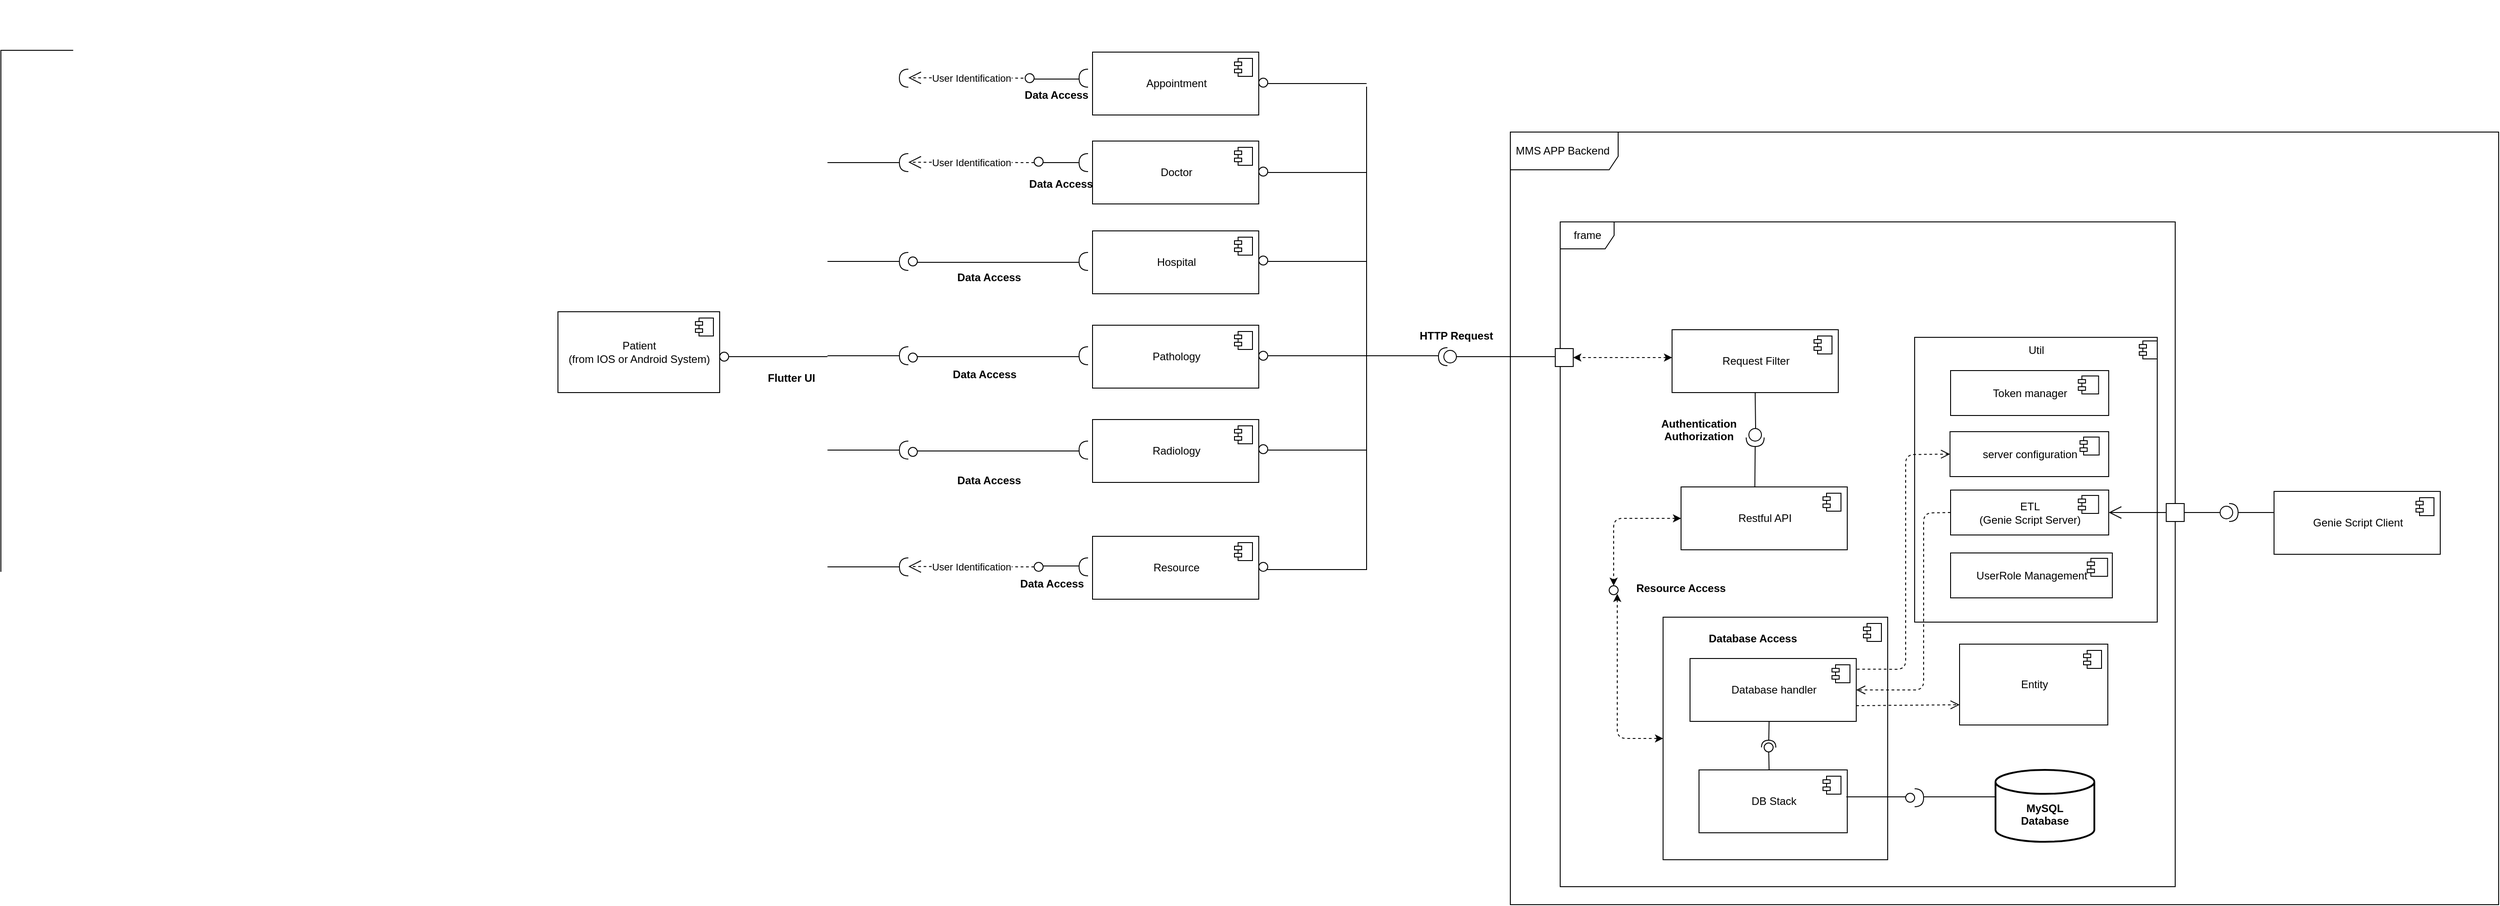<mxfile version="13.7.4" type="github">
  <diagram id="YX7MiERC9K4oWgVZZS3x" name="Page-1">
    <mxGraphModel dx="2034" dy="1668" grid="1" gridSize="10" guides="1" tooltips="1" connect="1" arrows="1" fold="1" page="1" pageScale="1" pageWidth="827" pageHeight="1169" math="0" shadow="0">
      <root>
        <mxCell id="0" />
        <mxCell id="1" parent="0" />
        <mxCell id="awVyyXwQa8BRwQ2f89gQ-1" value="Patient&lt;br&gt;(from IOS or Android System)" style="html=1;dropTarget=0;" parent="1" vertex="1">
          <mxGeometry x="100" y="230" width="180" height="90" as="geometry" />
        </mxCell>
        <mxCell id="awVyyXwQa8BRwQ2f89gQ-2" value="" style="shape=component;jettyWidth=8;jettyHeight=4;" parent="awVyyXwQa8BRwQ2f89gQ-1" vertex="1">
          <mxGeometry x="1" width="20" height="20" relative="1" as="geometry">
            <mxPoint x="-27" y="7" as="offset" />
          </mxGeometry>
        </mxCell>
        <mxCell id="awVyyXwQa8BRwQ2f89gQ-7" value="" style="shape=mxgraph.bpmn.shape;html=1;verticalLabelPosition=bottom;labelBackgroundColor=#ffffff;verticalAlign=top;align=center;perimeter=ellipsePerimeter;outlineConnect=0;outline=standard;symbol=general;" parent="1" vertex="1">
          <mxGeometry x="280" y="275" width="10" height="10" as="geometry" />
        </mxCell>
        <mxCell id="awVyyXwQa8BRwQ2f89gQ-8" value="Flutter UI" style="text;align=center;fontStyle=1;verticalAlign=middle;spacingLeft=3;spacingRight=3;strokeColor=none;rotatable=0;points=[[0,0.5],[1,0.5]];portConstraint=eastwest;" parent="1" vertex="1">
          <mxGeometry x="320" y="290" width="80" height="26" as="geometry" />
        </mxCell>
        <mxCell id="awVyyXwQa8BRwQ2f89gQ-18" value="" style="line;strokeWidth=1;fillColor=none;align=left;verticalAlign=middle;spacingTop=-1;spacingLeft=3;spacingRight=3;rotatable=0;labelPosition=right;points=[];portConstraint=eastwest;" parent="1" vertex="1">
          <mxGeometry x="290" y="276" width="110" height="8" as="geometry" />
        </mxCell>
        <mxCell id="awVyyXwQa8BRwQ2f89gQ-20" value="" style="shape=partialRectangle;whiteSpace=wrap;html=1;bottom=0;right=0;fillColor=none;" parent="1" vertex="1">
          <mxGeometry x="-520" y="-61" width="80" height="580" as="geometry" />
        </mxCell>
        <mxCell id="awVyyXwQa8BRwQ2f89gQ-21" value="" style="shape=requiredInterface;html=1;verticalLabelPosition=bottom;direction=west;" parent="1" vertex="1">
          <mxGeometry x="480" y="-40" width="10" height="20" as="geometry" />
        </mxCell>
        <mxCell id="awVyyXwQa8BRwQ2f89gQ-22" value="User Identification" style="endArrow=open;endSize=12;dashed=1;html=1;" parent="1" edge="1">
          <mxGeometry width="160" relative="1" as="geometry">
            <mxPoint x="630" y="-30" as="sourcePoint" />
            <mxPoint x="490" y="-30.42" as="targetPoint" />
          </mxGeometry>
        </mxCell>
        <mxCell id="awVyyXwQa8BRwQ2f89gQ-23" value="" style="shape=mxgraph.bpmn.shape;html=1;verticalLabelPosition=bottom;labelBackgroundColor=#ffffff;verticalAlign=top;align=center;perimeter=ellipsePerimeter;outlineConnect=0;outline=standard;symbol=general;" parent="1" vertex="1">
          <mxGeometry x="620" y="-35" width="10" height="10" as="geometry" />
        </mxCell>
        <mxCell id="awVyyXwQa8BRwQ2f89gQ-25" value="" style="line;strokeWidth=1;fillColor=none;align=left;verticalAlign=middle;spacingTop=-1;spacingLeft=3;spacingRight=3;rotatable=0;labelPosition=right;points=[];portConstraint=eastwest;" parent="1" vertex="1">
          <mxGeometry x="630" y="-33" width="50" height="8" as="geometry" />
        </mxCell>
        <mxCell id="awVyyXwQa8BRwQ2f89gQ-27" value="" style="line;strokeWidth=1;fillColor=none;align=left;verticalAlign=middle;spacingTop=-1;spacingLeft=3;spacingRight=3;rotatable=0;labelPosition=right;points=[];portConstraint=eastwest;" parent="1" vertex="1">
          <mxGeometry x="400" y="60" width="80" height="8" as="geometry" />
        </mxCell>
        <mxCell id="awVyyXwQa8BRwQ2f89gQ-28" value="" style="shape=requiredInterface;html=1;verticalLabelPosition=bottom;direction=west;" parent="1" vertex="1">
          <mxGeometry x="480" y="54" width="10" height="20" as="geometry" />
        </mxCell>
        <mxCell id="awVyyXwQa8BRwQ2f89gQ-29" value="User Identification" style="endArrow=open;endSize=12;dashed=1;html=1;" parent="1" edge="1">
          <mxGeometry width="160" relative="1" as="geometry">
            <mxPoint x="630" y="64" as="sourcePoint" />
            <mxPoint x="490" y="63.58" as="targetPoint" />
          </mxGeometry>
        </mxCell>
        <mxCell id="awVyyXwQa8BRwQ2f89gQ-30" value="" style="shape=mxgraph.bpmn.shape;html=1;verticalLabelPosition=bottom;labelBackgroundColor=#ffffff;verticalAlign=top;align=center;perimeter=ellipsePerimeter;outlineConnect=0;outline=standard;symbol=general;" parent="1" vertex="1">
          <mxGeometry x="630" y="58" width="10" height="10" as="geometry" />
        </mxCell>
        <mxCell id="awVyyXwQa8BRwQ2f89gQ-31" value="" style="line;strokeWidth=1;fillColor=none;align=left;verticalAlign=middle;spacingTop=-1;spacingLeft=3;spacingRight=3;rotatable=0;labelPosition=right;points=[];portConstraint=eastwest;" parent="1" vertex="1">
          <mxGeometry x="640" y="60" width="40" height="8" as="geometry" />
        </mxCell>
        <mxCell id="awVyyXwQa8BRwQ2f89gQ-32" value="" style="shape=requiredInterface;html=1;verticalLabelPosition=bottom;direction=west;" parent="1" vertex="1">
          <mxGeometry x="680" y="54" width="10" height="20" as="geometry" />
        </mxCell>
        <mxCell id="awVyyXwQa8BRwQ2f89gQ-35" value="" style="shape=requiredInterface;html=1;verticalLabelPosition=bottom;direction=west;" parent="1" vertex="1">
          <mxGeometry x="680" y="-40" width="10" height="20" as="geometry" />
        </mxCell>
        <mxCell id="awVyyXwQa8BRwQ2f89gQ-36" value="Data Access" style="text;align=center;fontStyle=1;verticalAlign=middle;spacingLeft=3;spacingRight=3;strokeColor=none;rotatable=0;points=[[0,0.5],[1,0.5]];portConstraint=eastwest;" parent="1" vertex="1">
          <mxGeometry x="615" y="-25" width="80" height="26" as="geometry" />
        </mxCell>
        <mxCell id="awVyyXwQa8BRwQ2f89gQ-37" value="Data Access" style="text;align=center;fontStyle=1;verticalAlign=middle;spacingLeft=3;spacingRight=3;strokeColor=none;rotatable=0;points=[[0,0.5],[1,0.5]];portConstraint=eastwest;" parent="1" vertex="1">
          <mxGeometry x="620" y="74" width="80" height="26" as="geometry" />
        </mxCell>
        <mxCell id="awVyyXwQa8BRwQ2f89gQ-38" value="Appointment" style="html=1;dropTarget=0;" parent="1" vertex="1">
          <mxGeometry x="695" y="-59" width="185" height="70" as="geometry" />
        </mxCell>
        <mxCell id="awVyyXwQa8BRwQ2f89gQ-39" value="" style="shape=component;jettyWidth=8;jettyHeight=4;" parent="awVyyXwQa8BRwQ2f89gQ-38" vertex="1">
          <mxGeometry x="1" width="20" height="20" relative="1" as="geometry">
            <mxPoint x="-27" y="7" as="offset" />
          </mxGeometry>
        </mxCell>
        <mxCell id="awVyyXwQa8BRwQ2f89gQ-40" value="" style="shape=mxgraph.bpmn.shape;html=1;verticalLabelPosition=bottom;labelBackgroundColor=#ffffff;verticalAlign=top;align=center;perimeter=ellipsePerimeter;outlineConnect=0;outline=standard;symbol=general;" parent="1" vertex="1">
          <mxGeometry x="880" y="-30" width="10" height="10" as="geometry" />
        </mxCell>
        <mxCell id="awVyyXwQa8BRwQ2f89gQ-41" value="" style="line;strokeWidth=1;fillColor=none;align=left;verticalAlign=middle;spacingTop=-1;spacingLeft=3;spacingRight=3;rotatable=0;labelPosition=right;points=[];portConstraint=eastwest;" parent="1" vertex="1">
          <mxGeometry x="890" y="-28" width="110" height="8" as="geometry" />
        </mxCell>
        <mxCell id="awVyyXwQa8BRwQ2f89gQ-43" value="Doctor" style="html=1;dropTarget=0;" parent="1" vertex="1">
          <mxGeometry x="695" y="40" width="185" height="70" as="geometry" />
        </mxCell>
        <mxCell id="awVyyXwQa8BRwQ2f89gQ-44" value="" style="shape=component;jettyWidth=8;jettyHeight=4;" parent="awVyyXwQa8BRwQ2f89gQ-43" vertex="1">
          <mxGeometry x="1" width="20" height="20" relative="1" as="geometry">
            <mxPoint x="-27" y="7" as="offset" />
          </mxGeometry>
        </mxCell>
        <mxCell id="awVyyXwQa8BRwQ2f89gQ-45" value="" style="shape=mxgraph.bpmn.shape;html=1;verticalLabelPosition=bottom;labelBackgroundColor=#ffffff;verticalAlign=top;align=center;perimeter=ellipsePerimeter;outlineConnect=0;outline=standard;symbol=general;" parent="1" vertex="1">
          <mxGeometry x="880" y="69" width="10" height="10" as="geometry" />
        </mxCell>
        <mxCell id="awVyyXwQa8BRwQ2f89gQ-46" value="" style="line;strokeWidth=1;fillColor=none;align=left;verticalAlign=middle;spacingTop=-1;spacingLeft=3;spacingRight=3;rotatable=0;labelPosition=right;points=[];portConstraint=eastwest;" parent="1" vertex="1">
          <mxGeometry x="890" y="71" width="110" height="8" as="geometry" />
        </mxCell>
        <mxCell id="awVyyXwQa8BRwQ2f89gQ-48" value="" style="line;strokeWidth=1;fillColor=none;align=left;verticalAlign=middle;spacingTop=-1;spacingLeft=3;spacingRight=3;rotatable=0;labelPosition=right;points=[];portConstraint=eastwest;" parent="1" vertex="1">
          <mxGeometry x="400" y="170" width="80" height="8" as="geometry" />
        </mxCell>
        <mxCell id="awVyyXwQa8BRwQ2f89gQ-57" value="" style="shape=requiredInterface;html=1;verticalLabelPosition=bottom;direction=west;" parent="1" vertex="1">
          <mxGeometry x="480" y="164" width="10" height="20" as="geometry" />
        </mxCell>
        <mxCell id="awVyyXwQa8BRwQ2f89gQ-58" value="" style="shape=mxgraph.bpmn.shape;html=1;verticalLabelPosition=bottom;labelBackgroundColor=#ffffff;verticalAlign=top;align=center;perimeter=ellipsePerimeter;outlineConnect=0;outline=standard;symbol=general;" parent="1" vertex="1">
          <mxGeometry x="490" y="169" width="10" height="10" as="geometry" />
        </mxCell>
        <mxCell id="awVyyXwQa8BRwQ2f89gQ-59" value="" style="line;strokeWidth=1;fillColor=none;align=left;verticalAlign=middle;spacingTop=-1;spacingLeft=3;spacingRight=3;rotatable=0;labelPosition=right;points=[];portConstraint=eastwest;" parent="1" vertex="1">
          <mxGeometry x="500" y="171" width="180" height="8" as="geometry" />
        </mxCell>
        <mxCell id="awVyyXwQa8BRwQ2f89gQ-62" value="" style="shape=requiredInterface;html=1;verticalLabelPosition=bottom;direction=west;" parent="1" vertex="1">
          <mxGeometry x="680" y="164" width="10" height="20" as="geometry" />
        </mxCell>
        <mxCell id="awVyyXwQa8BRwQ2f89gQ-63" value="Data Access" style="text;align=center;fontStyle=1;verticalAlign=middle;spacingLeft=3;spacingRight=3;strokeColor=none;rotatable=0;points=[[0,0.5],[1,0.5]];portConstraint=eastwest;" parent="1" vertex="1">
          <mxGeometry x="540" y="178" width="80" height="26" as="geometry" />
        </mxCell>
        <mxCell id="awVyyXwQa8BRwQ2f89gQ-77" value="Hospital" style="html=1;dropTarget=0;" parent="1" vertex="1">
          <mxGeometry x="695" y="140" width="185" height="70" as="geometry" />
        </mxCell>
        <mxCell id="awVyyXwQa8BRwQ2f89gQ-78" value="" style="shape=component;jettyWidth=8;jettyHeight=4;" parent="awVyyXwQa8BRwQ2f89gQ-77" vertex="1">
          <mxGeometry x="1" width="20" height="20" relative="1" as="geometry">
            <mxPoint x="-27" y="7" as="offset" />
          </mxGeometry>
        </mxCell>
        <mxCell id="awVyyXwQa8BRwQ2f89gQ-80" value="" style="shape=mxgraph.bpmn.shape;html=1;verticalLabelPosition=bottom;labelBackgroundColor=#ffffff;verticalAlign=top;align=center;perimeter=ellipsePerimeter;outlineConnect=0;outline=standard;symbol=general;" parent="1" vertex="1">
          <mxGeometry x="880" y="168" width="10" height="10" as="geometry" />
        </mxCell>
        <mxCell id="awVyyXwQa8BRwQ2f89gQ-81" value="" style="line;strokeWidth=1;fillColor=none;align=left;verticalAlign=middle;spacingTop=-1;spacingLeft=3;spacingRight=3;rotatable=0;labelPosition=right;points=[];portConstraint=eastwest;" parent="1" vertex="1">
          <mxGeometry x="890" y="170" width="110" height="8" as="geometry" />
        </mxCell>
        <mxCell id="awVyyXwQa8BRwQ2f89gQ-82" value="" style="line;strokeWidth=1;fillColor=none;align=left;verticalAlign=middle;spacingTop=-1;spacingLeft=3;spacingRight=3;rotatable=0;labelPosition=right;points=[];portConstraint=eastwest;" parent="1" vertex="1">
          <mxGeometry x="400" y="275" width="80" height="8" as="geometry" />
        </mxCell>
        <mxCell id="awVyyXwQa8BRwQ2f89gQ-83" value="" style="shape=requiredInterface;html=1;verticalLabelPosition=bottom;direction=west;" parent="1" vertex="1">
          <mxGeometry x="480" y="269" width="10" height="20" as="geometry" />
        </mxCell>
        <mxCell id="awVyyXwQa8BRwQ2f89gQ-84" value="" style="line;strokeWidth=1;fillColor=none;align=left;verticalAlign=middle;spacingTop=-1;spacingLeft=3;spacingRight=3;rotatable=0;labelPosition=right;points=[];portConstraint=eastwest;" parent="1" vertex="1">
          <mxGeometry x="500" y="276" width="180" height="8" as="geometry" />
        </mxCell>
        <mxCell id="awVyyXwQa8BRwQ2f89gQ-85" value="" style="shape=requiredInterface;html=1;verticalLabelPosition=bottom;direction=west;" parent="1" vertex="1">
          <mxGeometry x="680" y="269" width="10" height="20" as="geometry" />
        </mxCell>
        <mxCell id="awVyyXwQa8BRwQ2f89gQ-86" value="Pathology" style="html=1;dropTarget=0;" parent="1" vertex="1">
          <mxGeometry x="695" y="245" width="185" height="70" as="geometry" />
        </mxCell>
        <mxCell id="awVyyXwQa8BRwQ2f89gQ-87" value="" style="shape=component;jettyWidth=8;jettyHeight=4;" parent="awVyyXwQa8BRwQ2f89gQ-86" vertex="1">
          <mxGeometry x="1" width="20" height="20" relative="1" as="geometry">
            <mxPoint x="-27" y="7" as="offset" />
          </mxGeometry>
        </mxCell>
        <mxCell id="awVyyXwQa8BRwQ2f89gQ-88" value="" style="line;strokeWidth=1;fillColor=none;align=left;verticalAlign=middle;spacingTop=-1;spacingLeft=3;spacingRight=3;rotatable=0;labelPosition=right;points=[];portConstraint=eastwest;" parent="1" vertex="1">
          <mxGeometry x="890" y="275" width="110" height="8" as="geometry" />
        </mxCell>
        <mxCell id="awVyyXwQa8BRwQ2f89gQ-89" value="" style="line;strokeWidth=1;fillColor=none;align=left;verticalAlign=middle;spacingTop=-1;spacingLeft=3;spacingRight=3;rotatable=0;labelPosition=right;points=[];portConstraint=eastwest;" parent="1" vertex="1">
          <mxGeometry x="400" y="380" width="80" height="8" as="geometry" />
        </mxCell>
        <mxCell id="awVyyXwQa8BRwQ2f89gQ-90" value="" style="shape=requiredInterface;html=1;verticalLabelPosition=bottom;direction=west;" parent="1" vertex="1">
          <mxGeometry x="480" y="374" width="10" height="20" as="geometry" />
        </mxCell>
        <mxCell id="awVyyXwQa8BRwQ2f89gQ-91" value="" style="line;strokeWidth=1;fillColor=none;align=left;verticalAlign=middle;spacingTop=-1;spacingLeft=3;spacingRight=3;rotatable=0;labelPosition=right;points=[];portConstraint=eastwest;" parent="1" vertex="1">
          <mxGeometry x="500" y="381" width="180" height="8" as="geometry" />
        </mxCell>
        <mxCell id="awVyyXwQa8BRwQ2f89gQ-92" value="" style="shape=requiredInterface;html=1;verticalLabelPosition=bottom;direction=west;" parent="1" vertex="1">
          <mxGeometry x="680" y="374" width="10" height="20" as="geometry" />
        </mxCell>
        <mxCell id="awVyyXwQa8BRwQ2f89gQ-93" value="Radiology" style="html=1;dropTarget=0;" parent="1" vertex="1">
          <mxGeometry x="695" y="350" width="185" height="70" as="geometry" />
        </mxCell>
        <mxCell id="awVyyXwQa8BRwQ2f89gQ-94" value="" style="shape=component;jettyWidth=8;jettyHeight=4;" parent="awVyyXwQa8BRwQ2f89gQ-93" vertex="1">
          <mxGeometry x="1" width="20" height="20" relative="1" as="geometry">
            <mxPoint x="-27" y="7" as="offset" />
          </mxGeometry>
        </mxCell>
        <mxCell id="awVyyXwQa8BRwQ2f89gQ-95" value="" style="line;strokeWidth=1;fillColor=none;align=left;verticalAlign=middle;spacingTop=-1;spacingLeft=3;spacingRight=3;rotatable=0;labelPosition=right;points=[];portConstraint=eastwest;" parent="1" vertex="1">
          <mxGeometry x="890" y="380" width="110" height="8" as="geometry" />
        </mxCell>
        <mxCell id="awVyyXwQa8BRwQ2f89gQ-96" value="" style="line;strokeWidth=1;fillColor=none;align=left;verticalAlign=middle;spacingTop=-1;spacingLeft=3;spacingRight=3;rotatable=0;labelPosition=right;points=[];portConstraint=eastwest;" parent="1" vertex="1">
          <mxGeometry x="400" y="510" width="80" height="8" as="geometry" />
        </mxCell>
        <mxCell id="awVyyXwQa8BRwQ2f89gQ-97" value="" style="shape=requiredInterface;html=1;verticalLabelPosition=bottom;direction=west;" parent="1" vertex="1">
          <mxGeometry x="480" y="504" width="10" height="20" as="geometry" />
        </mxCell>
        <mxCell id="awVyyXwQa8BRwQ2f89gQ-99" value="" style="shape=requiredInterface;html=1;verticalLabelPosition=bottom;direction=west;" parent="1" vertex="1">
          <mxGeometry x="680" y="504" width="10" height="20" as="geometry" />
        </mxCell>
        <mxCell id="awVyyXwQa8BRwQ2f89gQ-100" value="Resource" style="html=1;dropTarget=0;" parent="1" vertex="1">
          <mxGeometry x="695" y="480" width="185" height="70" as="geometry" />
        </mxCell>
        <mxCell id="awVyyXwQa8BRwQ2f89gQ-101" value="" style="shape=component;jettyWidth=8;jettyHeight=4;" parent="awVyyXwQa8BRwQ2f89gQ-100" vertex="1">
          <mxGeometry x="1" width="20" height="20" relative="1" as="geometry">
            <mxPoint x="-27" y="7" as="offset" />
          </mxGeometry>
        </mxCell>
        <mxCell id="awVyyXwQa8BRwQ2f89gQ-103" value="" style="shape=mxgraph.bpmn.shape;html=1;verticalLabelPosition=bottom;labelBackgroundColor=#ffffff;verticalAlign=top;align=center;perimeter=ellipsePerimeter;outlineConnect=0;outline=standard;symbol=general;" parent="1" vertex="1">
          <mxGeometry x="490" y="276" width="10" height="10" as="geometry" />
        </mxCell>
        <mxCell id="awVyyXwQa8BRwQ2f89gQ-104" value="" style="shape=mxgraph.bpmn.shape;html=1;verticalLabelPosition=bottom;labelBackgroundColor=#ffffff;verticalAlign=top;align=center;perimeter=ellipsePerimeter;outlineConnect=0;outline=standard;symbol=general;" parent="1" vertex="1">
          <mxGeometry x="490" y="381" width="10" height="10" as="geometry" />
        </mxCell>
        <mxCell id="awVyyXwQa8BRwQ2f89gQ-106" value="" style="shape=mxgraph.bpmn.shape;html=1;verticalLabelPosition=bottom;labelBackgroundColor=#ffffff;verticalAlign=top;align=center;perimeter=ellipsePerimeter;outlineConnect=0;outline=standard;symbol=general;" parent="1" vertex="1">
          <mxGeometry x="880" y="274" width="10" height="10" as="geometry" />
        </mxCell>
        <mxCell id="awVyyXwQa8BRwQ2f89gQ-107" value="" style="shape=mxgraph.bpmn.shape;html=1;verticalLabelPosition=bottom;labelBackgroundColor=#ffffff;verticalAlign=top;align=center;perimeter=ellipsePerimeter;outlineConnect=0;outline=standard;symbol=general;" parent="1" vertex="1">
          <mxGeometry x="880" y="378" width="10" height="10" as="geometry" />
        </mxCell>
        <mxCell id="awVyyXwQa8BRwQ2f89gQ-108" value="" style="shape=mxgraph.bpmn.shape;html=1;verticalLabelPosition=bottom;labelBackgroundColor=#ffffff;verticalAlign=top;align=center;perimeter=ellipsePerimeter;outlineConnect=0;outline=standard;symbol=general;" parent="1" vertex="1">
          <mxGeometry x="880" y="509" width="10" height="10" as="geometry" />
        </mxCell>
        <mxCell id="awVyyXwQa8BRwQ2f89gQ-109" value="Data Access" style="text;align=center;fontStyle=1;verticalAlign=middle;spacingLeft=3;spacingRight=3;strokeColor=none;rotatable=0;points=[[0,0.5],[1,0.5]];portConstraint=eastwest;" parent="1" vertex="1">
          <mxGeometry x="535" y="286" width="80" height="26" as="geometry" />
        </mxCell>
        <mxCell id="awVyyXwQa8BRwQ2f89gQ-110" value="Data Access" style="text;align=center;fontStyle=1;verticalAlign=middle;spacingLeft=3;spacingRight=3;strokeColor=none;rotatable=0;points=[[0,0.5],[1,0.5]];portConstraint=eastwest;" parent="1" vertex="1">
          <mxGeometry x="610" y="519" width="80" height="26" as="geometry" />
        </mxCell>
        <mxCell id="awVyyXwQa8BRwQ2f89gQ-111" value="User Identification" style="endArrow=open;endSize=12;dashed=1;html=1;" parent="1" edge="1">
          <mxGeometry width="160" relative="1" as="geometry">
            <mxPoint x="630" y="514" as="sourcePoint" />
            <mxPoint x="490" y="513.58" as="targetPoint" />
          </mxGeometry>
        </mxCell>
        <mxCell id="awVyyXwQa8BRwQ2f89gQ-113" value="" style="shape=mxgraph.bpmn.shape;html=1;verticalLabelPosition=bottom;labelBackgroundColor=#ffffff;verticalAlign=top;align=center;perimeter=ellipsePerimeter;outlineConnect=0;outline=standard;symbol=general;" parent="1" vertex="1">
          <mxGeometry x="630" y="509" width="10" height="10" as="geometry" />
        </mxCell>
        <mxCell id="awVyyXwQa8BRwQ2f89gQ-114" value="" style="line;strokeWidth=1;fillColor=none;align=left;verticalAlign=middle;spacingTop=-1;spacingLeft=3;spacingRight=3;rotatable=0;labelPosition=right;points=[];portConstraint=eastwest;" parent="1" vertex="1">
          <mxGeometry x="640" y="509" width="40" height="8" as="geometry" />
        </mxCell>
        <mxCell id="awVyyXwQa8BRwQ2f89gQ-115" value="Data Access" style="text;align=center;fontStyle=1;verticalAlign=middle;spacingLeft=3;spacingRight=3;strokeColor=none;rotatable=0;points=[[0,0.5],[1,0.5]];portConstraint=eastwest;" parent="1" vertex="1">
          <mxGeometry x="540" y="404" width="80" height="26" as="geometry" />
        </mxCell>
        <mxCell id="zDUjGU8kxJ36aE2jAdG1-7" value="" style="shape=partialRectangle;whiteSpace=wrap;html=1;bottom=0;right=0;fillColor=none;direction=west;" vertex="1" parent="1">
          <mxGeometry x="890" y="-20" width="110" height="537" as="geometry" />
        </mxCell>
        <mxCell id="zDUjGU8kxJ36aE2jAdG1-26" value="" style="line;strokeWidth=1;fillColor=none;align=left;verticalAlign=middle;spacingTop=-1;spacingLeft=3;spacingRight=3;rotatable=0;labelPosition=right;points=[];portConstraint=eastwest;" vertex="1" parent="1">
          <mxGeometry x="1000" y="275" width="80" height="8" as="geometry" />
        </mxCell>
        <mxCell id="zDUjGU8kxJ36aE2jAdG1-28" value="" style="line;strokeWidth=1;fillColor=none;align=left;verticalAlign=middle;spacingTop=-1;spacingLeft=3;spacingRight=3;rotatable=0;labelPosition=right;points=[];portConstraint=eastwest;" vertex="1" parent="1">
          <mxGeometry x="1100" y="276" width="60" height="8" as="geometry" />
        </mxCell>
        <mxCell id="zDUjGU8kxJ36aE2jAdG1-29" value="HTTP Request" style="text;align=center;fontStyle=1;verticalAlign=middle;spacingLeft=3;spacingRight=3;strokeColor=none;rotatable=0;points=[[0,0.5],[1,0.5]];portConstraint=eastwest;" vertex="1" parent="1">
          <mxGeometry x="1060" y="243" width="80" height="26" as="geometry" />
        </mxCell>
        <mxCell id="zDUjGU8kxJ36aE2jAdG1-30" value="MMS APP Backend&amp;nbsp;" style="shape=umlFrame;whiteSpace=wrap;html=1;width=120;height=42;swimlaneFillColor=none;" vertex="1" parent="1">
          <mxGeometry x="1160" y="30" width="1100" height="860" as="geometry" />
        </mxCell>
        <mxCell id="zDUjGU8kxJ36aE2jAdG1-31" value="frame" style="shape=umlFrame;whiteSpace=wrap;html=1;" vertex="1" parent="1">
          <mxGeometry x="1215.5" y="130" width="684.5" height="740" as="geometry" />
        </mxCell>
        <mxCell id="zDUjGU8kxJ36aE2jAdG1-32" value="" style="line;strokeWidth=1;fillColor=none;align=left;verticalAlign=middle;spacingTop=-1;spacingLeft=3;spacingRight=3;rotatable=0;labelPosition=right;points=[];portConstraint=eastwest;" vertex="1" parent="1">
          <mxGeometry x="1160" y="276" width="70" height="8" as="geometry" />
        </mxCell>
        <mxCell id="zDUjGU8kxJ36aE2jAdG1-33" value="" style="html=1;" vertex="1" parent="1">
          <mxGeometry x="1210" y="271" width="20" height="20" as="geometry" />
        </mxCell>
        <mxCell id="zDUjGU8kxJ36aE2jAdG1-38" value="" style="shape=providedRequiredInterface;html=1;verticalLabelPosition=bottom;direction=west;" vertex="1" parent="1">
          <mxGeometry x="1080" y="270" width="20" height="20" as="geometry" />
        </mxCell>
        <mxCell id="zDUjGU8kxJ36aE2jAdG1-40" value="" style="html=1;dropTarget=0;" vertex="1" parent="1">
          <mxGeometry x="1330" y="570" width="250" height="270" as="geometry" />
        </mxCell>
        <mxCell id="zDUjGU8kxJ36aE2jAdG1-41" value="" style="shape=component;jettyWidth=8;jettyHeight=4;" vertex="1" parent="zDUjGU8kxJ36aE2jAdG1-40">
          <mxGeometry x="1" width="20" height="20" relative="1" as="geometry">
            <mxPoint x="-27" y="7" as="offset" />
          </mxGeometry>
        </mxCell>
        <mxCell id="zDUjGU8kxJ36aE2jAdG1-82" value="" style="endArrow=none;html=1;entryX=0.5;entryY=1;entryDx=0;entryDy=0;" edge="1" parent="1" target="zDUjGU8kxJ36aE2jAdG1-92">
          <mxGeometry width="50" height="50" relative="1" as="geometry">
            <mxPoint x="1433" y="360" as="sourcePoint" />
            <mxPoint x="1432.5" y="326" as="targetPoint" />
          </mxGeometry>
        </mxCell>
        <mxCell id="zDUjGU8kxJ36aE2jAdG1-83" value="" style="shape=providedRequiredInterface;html=1;verticalLabelPosition=bottom;direction=south;" vertex="1" parent="1">
          <mxGeometry x="1422.5" y="360" width="20" height="20" as="geometry" />
        </mxCell>
        <mxCell id="zDUjGU8kxJ36aE2jAdG1-86" value="Authentication&#xa;Authorization" style="text;align=center;fontStyle=1;verticalAlign=middle;spacingLeft=3;spacingRight=3;strokeColor=none;rotatable=0;points=[[0,0.5],[1,0.5]];portConstraint=eastwest;" vertex="1" parent="1">
          <mxGeometry x="1330" y="348" width="80" height="26" as="geometry" />
        </mxCell>
        <mxCell id="zDUjGU8kxJ36aE2jAdG1-90" value="" style="endArrow=classic;startArrow=classic;html=1;dashed=1;entryX=1;entryY=0.5;entryDx=0;entryDy=0;" edge="1" parent="1" target="zDUjGU8kxJ36aE2jAdG1-33">
          <mxGeometry width="50" height="50" relative="1" as="geometry">
            <mxPoint x="1340" y="281" as="sourcePoint" />
            <mxPoint x="1320" y="320" as="targetPoint" />
          </mxGeometry>
        </mxCell>
        <mxCell id="zDUjGU8kxJ36aE2jAdG1-92" value="Request Filter" style="html=1;dropTarget=0;" vertex="1" parent="1">
          <mxGeometry x="1340" y="250" width="185" height="70" as="geometry" />
        </mxCell>
        <mxCell id="zDUjGU8kxJ36aE2jAdG1-93" value="" style="shape=component;jettyWidth=8;jettyHeight=4;" vertex="1" parent="zDUjGU8kxJ36aE2jAdG1-92">
          <mxGeometry x="1" width="20" height="20" relative="1" as="geometry">
            <mxPoint x="-27" y="7" as="offset" />
          </mxGeometry>
        </mxCell>
        <mxCell id="zDUjGU8kxJ36aE2jAdG1-95" value="Restful API" style="html=1;dropTarget=0;" vertex="1" parent="1">
          <mxGeometry x="1350" y="425" width="185" height="70" as="geometry" />
        </mxCell>
        <mxCell id="zDUjGU8kxJ36aE2jAdG1-96" value="" style="shape=component;jettyWidth=8;jettyHeight=4;" vertex="1" parent="zDUjGU8kxJ36aE2jAdG1-95">
          <mxGeometry x="1" width="20" height="20" relative="1" as="geometry">
            <mxPoint x="-27" y="7" as="offset" />
          </mxGeometry>
        </mxCell>
        <mxCell id="zDUjGU8kxJ36aE2jAdG1-97" value="" style="endArrow=none;html=1;entryX=1;entryY=0.5;entryDx=0;entryDy=0;entryPerimeter=0;exitX=0.444;exitY=0.006;exitDx=0;exitDy=0;exitPerimeter=0;" edge="1" parent="1" source="zDUjGU8kxJ36aE2jAdG1-95" target="zDUjGU8kxJ36aE2jAdG1-83">
          <mxGeometry width="50" height="50" relative="1" as="geometry">
            <mxPoint x="1433" y="430" as="sourcePoint" />
            <mxPoint x="1442.5" y="330" as="targetPoint" />
          </mxGeometry>
        </mxCell>
        <mxCell id="zDUjGU8kxJ36aE2jAdG1-98" value="Database Access" style="text;align=center;fontStyle=1;verticalAlign=middle;spacingLeft=3;spacingRight=3;strokeColor=none;rotatable=0;points=[[0,0.5],[1,0.5]];portConstraint=eastwest;" vertex="1" parent="1">
          <mxGeometry x="1390" y="580" width="80" height="26" as="geometry" />
        </mxCell>
        <mxCell id="zDUjGU8kxJ36aE2jAdG1-99" value="DB Stack" style="html=1;dropTarget=0;" vertex="1" parent="1">
          <mxGeometry x="1370" y="740" width="165" height="70" as="geometry" />
        </mxCell>
        <mxCell id="zDUjGU8kxJ36aE2jAdG1-100" value="" style="shape=component;jettyWidth=8;jettyHeight=4;" vertex="1" parent="zDUjGU8kxJ36aE2jAdG1-99">
          <mxGeometry x="1" width="20" height="20" relative="1" as="geometry">
            <mxPoint x="-27" y="7" as="offset" />
          </mxGeometry>
        </mxCell>
        <mxCell id="zDUjGU8kxJ36aE2jAdG1-106" value="Database handler" style="html=1;dropTarget=0;" vertex="1" parent="1">
          <mxGeometry x="1360" y="616" width="185" height="70" as="geometry" />
        </mxCell>
        <mxCell id="zDUjGU8kxJ36aE2jAdG1-107" value="" style="shape=component;jettyWidth=8;jettyHeight=4;" vertex="1" parent="zDUjGU8kxJ36aE2jAdG1-106">
          <mxGeometry x="1" width="20" height="20" relative="1" as="geometry">
            <mxPoint x="-27" y="7" as="offset" />
          </mxGeometry>
        </mxCell>
        <mxCell id="zDUjGU8kxJ36aE2jAdG1-149" value="" style="group" vertex="1" connectable="0" parent="1">
          <mxGeometry x="1610" y="258.5" width="280" height="317" as="geometry" />
        </mxCell>
        <mxCell id="zDUjGU8kxJ36aE2jAdG1-150" value="" style="group" vertex="1" connectable="0" parent="zDUjGU8kxJ36aE2jAdG1-149">
          <mxGeometry width="280" height="317" as="geometry" />
        </mxCell>
        <mxCell id="zDUjGU8kxJ36aE2jAdG1-151" value="" style="group" vertex="1" connectable="0" parent="zDUjGU8kxJ36aE2jAdG1-150">
          <mxGeometry width="280" height="317" as="geometry" />
        </mxCell>
        <mxCell id="zDUjGU8kxJ36aE2jAdG1-152" value="Util" style="html=1;strokeColor=#000000;strokeWidth=1;verticalAlign=top;" vertex="1" parent="zDUjGU8kxJ36aE2jAdG1-151">
          <mxGeometry width="270" height="317" as="geometry" />
        </mxCell>
        <mxCell id="zDUjGU8kxJ36aE2jAdG1-153" value="" style="shape=component;jettyWidth=8;jettyHeight=4;" vertex="1" parent="zDUjGU8kxJ36aE2jAdG1-151">
          <mxGeometry x="250" y="4" width="20" height="20" as="geometry" />
        </mxCell>
        <mxCell id="zDUjGU8kxJ36aE2jAdG1-154" value="" style="group" vertex="1" connectable="0" parent="zDUjGU8kxJ36aE2jAdG1-151">
          <mxGeometry x="40" y="170" width="176" height="50" as="geometry" />
        </mxCell>
        <mxCell id="zDUjGU8kxJ36aE2jAdG1-155" value="ETL&lt;br&gt;(Genie Script Server)" style="html=1;strokeColor=#000000;strokeWidth=1;" vertex="1" parent="zDUjGU8kxJ36aE2jAdG1-154">
          <mxGeometry width="176" height="50" as="geometry" />
        </mxCell>
        <mxCell id="zDUjGU8kxJ36aE2jAdG1-156" value="" style="shape=component;jettyWidth=8;jettyHeight=4;" vertex="1" parent="zDUjGU8kxJ36aE2jAdG1-154">
          <mxGeometry x="142.154" y="6" width="22.564" height="20" as="geometry" />
        </mxCell>
        <mxCell id="zDUjGU8kxJ36aE2jAdG1-157" value="" style="group" vertex="1" connectable="0" parent="zDUjGU8kxJ36aE2jAdG1-150">
          <mxGeometry x="40" y="37" width="176" height="50" as="geometry" />
        </mxCell>
        <mxCell id="zDUjGU8kxJ36aE2jAdG1-158" value="Token manager" style="html=1;strokeColor=#000000;strokeWidth=1;" vertex="1" parent="zDUjGU8kxJ36aE2jAdG1-157">
          <mxGeometry width="176" height="50" as="geometry" />
        </mxCell>
        <mxCell id="zDUjGU8kxJ36aE2jAdG1-159" value="" style="shape=component;jettyWidth=8;jettyHeight=4;" vertex="1" parent="zDUjGU8kxJ36aE2jAdG1-157">
          <mxGeometry x="142.154" y="6" width="22.564" height="20" as="geometry" />
        </mxCell>
        <mxCell id="zDUjGU8kxJ36aE2jAdG1-160" value="" style="group" vertex="1" connectable="0" parent="zDUjGU8kxJ36aE2jAdG1-150">
          <mxGeometry x="50" y="105" width="166" height="50" as="geometry" />
        </mxCell>
        <mxCell id="zDUjGU8kxJ36aE2jAdG1-161" value="server configuration" style="html=1;strokeColor=#000000;strokeWidth=1;" vertex="1" parent="zDUjGU8kxJ36aE2jAdG1-160">
          <mxGeometry x="-10.641" width="176.641" height="50" as="geometry" />
        </mxCell>
        <mxCell id="zDUjGU8kxJ36aE2jAdG1-162" value="" style="shape=component;jettyWidth=8;jettyHeight=4;" vertex="1" parent="zDUjGU8kxJ36aE2jAdG1-160">
          <mxGeometry x="134.077" y="6" width="21.282" height="20" as="geometry" />
        </mxCell>
        <mxCell id="zDUjGU8kxJ36aE2jAdG1-163" value="" style="group" vertex="1" connectable="0" parent="zDUjGU8kxJ36aE2jAdG1-150">
          <mxGeometry x="40" y="240" width="176" height="50" as="geometry" />
        </mxCell>
        <mxCell id="zDUjGU8kxJ36aE2jAdG1-164" value="UserRole Management" style="html=1;strokeColor=#000000;strokeWidth=1;" vertex="1" parent="zDUjGU8kxJ36aE2jAdG1-163">
          <mxGeometry width="180" height="50" as="geometry" />
        </mxCell>
        <mxCell id="zDUjGU8kxJ36aE2jAdG1-165" value="" style="shape=component;jettyWidth=8;jettyHeight=4;" vertex="1" parent="zDUjGU8kxJ36aE2jAdG1-163">
          <mxGeometry x="152.154" y="6" width="22.564" height="20" as="geometry" />
        </mxCell>
        <mxCell id="zDUjGU8kxJ36aE2jAdG1-166" value="Entity" style="html=1;dropTarget=0;" vertex="1" parent="1">
          <mxGeometry x="1660" y="600" width="165" height="90" as="geometry" />
        </mxCell>
        <mxCell id="zDUjGU8kxJ36aE2jAdG1-167" value="" style="shape=component;jettyWidth=8;jettyHeight=4;" vertex="1" parent="zDUjGU8kxJ36aE2jAdG1-166">
          <mxGeometry x="1" width="20" height="20" relative="1" as="geometry">
            <mxPoint x="-27" y="7" as="offset" />
          </mxGeometry>
        </mxCell>
        <mxCell id="zDUjGU8kxJ36aE2jAdG1-169" value="" style="strokeWidth=2;html=1;shape=mxgraph.flowchart.database;whiteSpace=wrap;gradientColor=none;" vertex="1" parent="1">
          <mxGeometry x="1700" y="740" width="110" height="80" as="geometry" />
        </mxCell>
        <mxCell id="zDUjGU8kxJ36aE2jAdG1-174" value="MySQL&#xa;Database" style="text;align=center;fontStyle=1;verticalAlign=middle;spacingLeft=3;spacingRight=3;strokeColor=none;rotatable=0;points=[[0,0.5],[1,0.5]];portConstraint=eastwest;gradientColor=none;" vertex="1" parent="1">
          <mxGeometry x="1715" y="776" width="80" height="26" as="geometry" />
        </mxCell>
        <mxCell id="zDUjGU8kxJ36aE2jAdG1-177" value="" style="ellipse;whiteSpace=wrap;html=1;fontFamily=Helvetica;fontSize=12;fontColor=#000000;align=center;strokeColor=#000000;fillColor=#ffffff;points=[];aspect=fixed;resizable=0;" vertex="1" parent="1">
          <mxGeometry x="1600" y="766" width="10" height="10" as="geometry" />
        </mxCell>
        <mxCell id="zDUjGU8kxJ36aE2jAdG1-179" value="" style="line;strokeWidth=1;fillColor=none;align=left;verticalAlign=middle;spacingTop=-1;spacingLeft=3;spacingRight=3;rotatable=0;labelPosition=right;points=[];portConstraint=eastwest;" vertex="1" parent="1">
          <mxGeometry x="1534" y="766" width="66" height="8" as="geometry" />
        </mxCell>
        <mxCell id="zDUjGU8kxJ36aE2jAdG1-180" value="" style="shape=requiredInterface;html=1;verticalLabelPosition=bottom;gradientColor=none;" vertex="1" parent="1">
          <mxGeometry x="1610" y="761" width="10" height="20" as="geometry" />
        </mxCell>
        <mxCell id="zDUjGU8kxJ36aE2jAdG1-182" value="" style="line;strokeWidth=1;fillColor=none;align=left;verticalAlign=middle;spacingTop=-1;spacingLeft=3;spacingRight=3;rotatable=0;labelPosition=right;points=[];portConstraint=eastwest;" vertex="1" parent="1">
          <mxGeometry x="1620" y="766" width="80" height="8" as="geometry" />
        </mxCell>
        <mxCell id="zDUjGU8kxJ36aE2jAdG1-183" value="&lt;br&gt;&lt;br&gt;" style="html=1;verticalAlign=bottom;endArrow=open;dashed=1;endSize=8;entryX=0;entryY=0.75;entryDx=0;entryDy=0;exitX=1;exitY=0.75;exitDx=0;exitDy=0;" edge="1" parent="1" source="zDUjGU8kxJ36aE2jAdG1-106" target="zDUjGU8kxJ36aE2jAdG1-166">
          <mxGeometry x="1" y="-381" relative="1" as="geometry">
            <mxPoint x="1510" y="630" as="sourcePoint" />
            <mxPoint x="1430" y="630" as="targetPoint" />
            <mxPoint x="377" y="-358" as="offset" />
          </mxGeometry>
        </mxCell>
        <mxCell id="zDUjGU8kxJ36aE2jAdG1-185" value="&lt;br&gt;&lt;br&gt;" style="html=1;verticalAlign=bottom;endArrow=open;dashed=1;endSize=8;entryX=1;entryY=0.5;entryDx=0;entryDy=0;exitX=0;exitY=0.5;exitDx=0;exitDy=0;" edge="1" parent="1" source="zDUjGU8kxJ36aE2jAdG1-155" target="zDUjGU8kxJ36aE2jAdG1-106">
          <mxGeometry x="1" y="-381" relative="1" as="geometry">
            <mxPoint x="1555" y="678.5" as="sourcePoint" />
            <mxPoint x="1670" y="677.5" as="targetPoint" />
            <mxPoint x="377" y="-358" as="offset" />
            <Array as="points">
              <mxPoint x="1620" y="454" />
              <mxPoint x="1620" y="651" />
            </Array>
          </mxGeometry>
        </mxCell>
        <mxCell id="zDUjGU8kxJ36aE2jAdG1-186" value="&lt;br&gt;&lt;br&gt;" style="html=1;verticalAlign=bottom;endArrow=open;dashed=1;endSize=8;exitX=1.004;exitY=0.169;exitDx=0;exitDy=0;entryX=0;entryY=0.5;entryDx=0;entryDy=0;exitPerimeter=0;" edge="1" parent="1" source="zDUjGU8kxJ36aE2jAdG1-106" target="zDUjGU8kxJ36aE2jAdG1-161">
          <mxGeometry x="1" y="-381" relative="1" as="geometry">
            <mxPoint x="1555" y="678.5" as="sourcePoint" />
            <mxPoint x="1670" y="677.5" as="targetPoint" />
            <mxPoint x="377" y="-358" as="offset" />
            <Array as="points">
              <mxPoint x="1600" y="628" />
              <mxPoint x="1600" y="389" />
            </Array>
          </mxGeometry>
        </mxCell>
        <mxCell id="zDUjGU8kxJ36aE2jAdG1-187" value="" style="endArrow=classic;startArrow=classic;html=1;dashed=1;exitX=0;exitY=0.5;exitDx=0;exitDy=0;entryX=0.5;entryY=0;entryDx=0;entryDy=0;" edge="1" parent="1" source="zDUjGU8kxJ36aE2jAdG1-95" target="zDUjGU8kxJ36aE2jAdG1-188">
          <mxGeometry width="50" height="50" relative="1" as="geometry">
            <mxPoint x="1350" y="291" as="sourcePoint" />
            <mxPoint x="1260" y="291" as="targetPoint" />
            <Array as="points">
              <mxPoint x="1275" y="460" />
            </Array>
          </mxGeometry>
        </mxCell>
        <mxCell id="zDUjGU8kxJ36aE2jAdG1-188" value="" style="shape=mxgraph.bpmn.shape;html=1;verticalLabelPosition=bottom;labelBackgroundColor=#ffffff;verticalAlign=top;align=center;perimeter=ellipsePerimeter;outlineConnect=0;outline=standard;symbol=general;" vertex="1" parent="1">
          <mxGeometry x="1270" y="535" width="10" height="10" as="geometry" />
        </mxCell>
        <mxCell id="zDUjGU8kxJ36aE2jAdG1-190" value="" style="endArrow=classic;startArrow=classic;html=1;dashed=1;entryX=0;entryY=0.5;entryDx=0;entryDy=0;" edge="1" parent="1" target="zDUjGU8kxJ36aE2jAdG1-40">
          <mxGeometry width="50" height="50" relative="1" as="geometry">
            <mxPoint x="1279" y="544" as="sourcePoint" />
            <mxPoint x="1285" y="545" as="targetPoint" />
            <Array as="points">
              <mxPoint x="1279" y="705" />
            </Array>
          </mxGeometry>
        </mxCell>
        <mxCell id="zDUjGU8kxJ36aE2jAdG1-191" value="Resource Access" style="text;align=center;fontStyle=1;verticalAlign=middle;spacingLeft=3;spacingRight=3;strokeColor=none;rotatable=0;points=[[0,0.5],[1,0.5]];portConstraint=eastwest;" vertex="1" parent="1">
          <mxGeometry x="1310" y="524" width="80" height="26" as="geometry" />
        </mxCell>
        <mxCell id="zDUjGU8kxJ36aE2jAdG1-193" value="" style="rounded=0;orthogonalLoop=1;jettySize=auto;html=1;endArrow=none;endFill=0;" edge="1" target="zDUjGU8kxJ36aE2jAdG1-195" parent="1">
          <mxGeometry relative="1" as="geometry">
            <mxPoint x="1448" y="740" as="sourcePoint" />
          </mxGeometry>
        </mxCell>
        <mxCell id="zDUjGU8kxJ36aE2jAdG1-194" value="" style="rounded=0;orthogonalLoop=1;jettySize=auto;html=1;endArrow=halfCircle;endFill=0;entryX=0.5;entryY=0.5;entryDx=0;entryDy=0;endSize=6;strokeWidth=1;" edge="1" target="zDUjGU8kxJ36aE2jAdG1-195" parent="1">
          <mxGeometry relative="1" as="geometry">
            <mxPoint x="1448" y="686" as="sourcePoint" />
          </mxGeometry>
        </mxCell>
        <mxCell id="zDUjGU8kxJ36aE2jAdG1-195" value="" style="ellipse;whiteSpace=wrap;html=1;fontFamily=Helvetica;fontSize=12;fontColor=#000000;align=center;strokeColor=#000000;fillColor=#ffffff;points=[];aspect=fixed;resizable=0;" vertex="1" parent="1">
          <mxGeometry x="1442.5" y="710" width="10" height="10" as="geometry" />
        </mxCell>
        <mxCell id="zDUjGU8kxJ36aE2jAdG1-199" value="" style="endArrow=open;endFill=1;endSize=12;html=1;exitX=0;exitY=0.5;exitDx=0;exitDy=0;" edge="1" parent="1" source="zDUjGU8kxJ36aE2jAdG1-197" target="zDUjGU8kxJ36aE2jAdG1-155">
          <mxGeometry width="160" relative="1" as="geometry">
            <mxPoint x="1870" y="455" as="sourcePoint" />
            <mxPoint x="1660" y="370" as="targetPoint" />
          </mxGeometry>
        </mxCell>
        <mxCell id="zDUjGU8kxJ36aE2jAdG1-197" value="" style="html=1;" vertex="1" parent="1">
          <mxGeometry x="1890" y="443.5" width="20" height="20" as="geometry" />
        </mxCell>
        <mxCell id="zDUjGU8kxJ36aE2jAdG1-207" value="" style="line;strokeWidth=1;fillColor=none;align=left;verticalAlign=middle;spacingTop=-1;spacingLeft=3;spacingRight=3;rotatable=0;labelPosition=right;points=[];portConstraint=eastwest;" vertex="1" parent="1">
          <mxGeometry x="1910" y="449.5" width="40" height="8" as="geometry" />
        </mxCell>
        <mxCell id="zDUjGU8kxJ36aE2jAdG1-208" value="" style="shape=providedRequiredInterface;html=1;verticalLabelPosition=bottom;direction=east;" vertex="1" parent="1">
          <mxGeometry x="1950" y="443.5" width="20" height="20" as="geometry" />
        </mxCell>
        <mxCell id="zDUjGU8kxJ36aE2jAdG1-209" value="" style="line;strokeWidth=1;fillColor=none;align=left;verticalAlign=middle;spacingTop=-1;spacingLeft=3;spacingRight=3;rotatable=0;labelPosition=right;points=[];portConstraint=eastwest;" vertex="1" parent="1">
          <mxGeometry x="1970" y="449.5" width="40" height="8" as="geometry" />
        </mxCell>
        <mxCell id="zDUjGU8kxJ36aE2jAdG1-210" value="Genie Script Client" style="html=1;dropTarget=0;" vertex="1" parent="1">
          <mxGeometry x="2010" y="430" width="185" height="70" as="geometry" />
        </mxCell>
        <mxCell id="zDUjGU8kxJ36aE2jAdG1-211" value="" style="shape=component;jettyWidth=8;jettyHeight=4;" vertex="1" parent="zDUjGU8kxJ36aE2jAdG1-210">
          <mxGeometry x="1" width="20" height="20" relative="1" as="geometry">
            <mxPoint x="-27" y="7" as="offset" />
          </mxGeometry>
        </mxCell>
      </root>
    </mxGraphModel>
  </diagram>
</mxfile>
